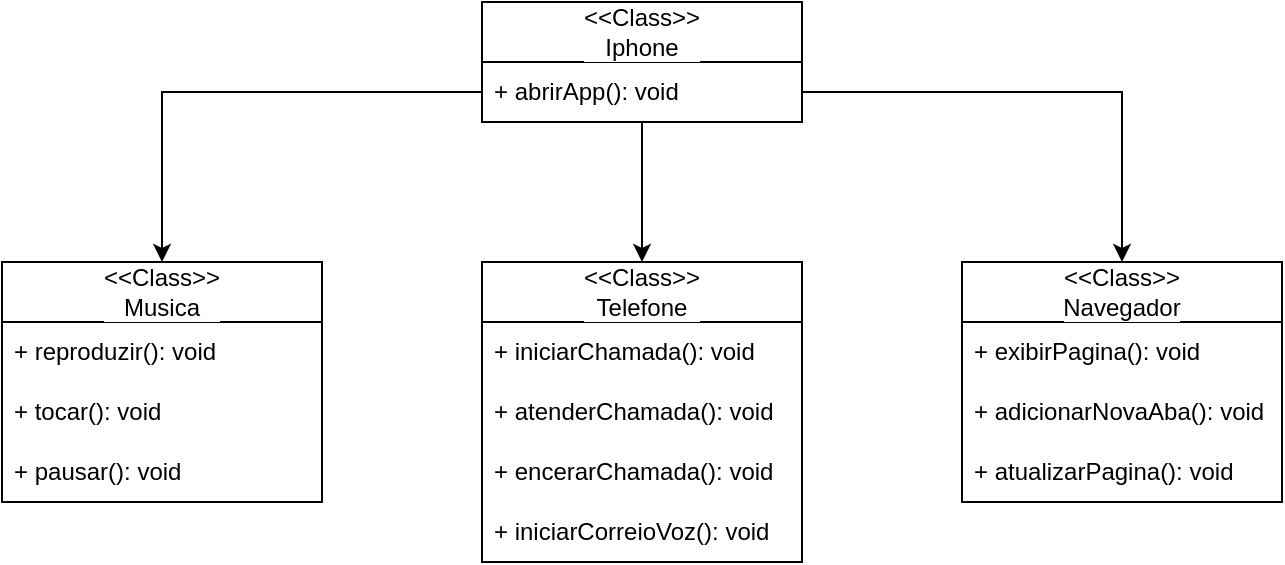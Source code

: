 <mxfile version="22.0.2" type="device">
  <diagram name="Página-1" id="oYRwwUOioZsQs9t3Dgos">
    <mxGraphModel dx="1050" dy="534" grid="1" gridSize="10" guides="1" tooltips="1" connect="1" arrows="1" fold="1" page="1" pageScale="1" pageWidth="827" pageHeight="1169" math="0" shadow="0">
      <root>
        <mxCell id="0" />
        <mxCell id="1" parent="0" />
        <mxCell id="zZI6N5RP0daqinVVUmQy-20" style="edgeStyle=orthogonalEdgeStyle;rounded=0;orthogonalLoop=1;jettySize=auto;html=1;entryX=0.5;entryY=0;entryDx=0;entryDy=0;labelBackgroundColor=default;" edge="1" parent="1" source="zZI6N5RP0daqinVVUmQy-1" target="zZI6N5RP0daqinVVUmQy-9">
          <mxGeometry relative="1" as="geometry" />
        </mxCell>
        <mxCell id="zZI6N5RP0daqinVVUmQy-1" value="&amp;lt;&amp;lt;Class&amp;gt;&amp;gt;&lt;br&gt;Iphone" style="swimlane;fontStyle=0;childLayout=stackLayout;horizontal=1;startSize=30;horizontalStack=0;resizeParent=1;resizeParentMax=0;resizeLast=0;collapsible=1;marginBottom=0;whiteSpace=wrap;html=1;labelBackgroundColor=default;" vertex="1" parent="1">
          <mxGeometry x="320" y="30" width="160" height="60" as="geometry" />
        </mxCell>
        <mxCell id="zZI6N5RP0daqinVVUmQy-2" value="+ abrirApp(): void" style="text;strokeColor=none;fillColor=none;align=left;verticalAlign=middle;spacingLeft=4;spacingRight=4;overflow=hidden;points=[[0,0.5],[1,0.5]];portConstraint=eastwest;rotatable=0;whiteSpace=wrap;html=1;labelBackgroundColor=none;" vertex="1" parent="zZI6N5RP0daqinVVUmQy-1">
          <mxGeometry y="30" width="160" height="30" as="geometry" />
        </mxCell>
        <mxCell id="zZI6N5RP0daqinVVUmQy-5" value="&amp;lt;&amp;lt;Class&amp;gt;&amp;gt;&lt;br&gt;Musica" style="swimlane;fontStyle=0;childLayout=stackLayout;horizontal=1;startSize=30;horizontalStack=0;resizeParent=1;resizeParentMax=0;resizeLast=0;collapsible=1;marginBottom=0;whiteSpace=wrap;html=1;labelBackgroundColor=default;" vertex="1" parent="1">
          <mxGeometry x="80" y="160" width="160" height="120" as="geometry" />
        </mxCell>
        <mxCell id="zZI6N5RP0daqinVVUmQy-6" value="+ reproduzir(): void" style="text;strokeColor=none;fillColor=none;align=left;verticalAlign=middle;spacingLeft=4;spacingRight=4;overflow=hidden;points=[[0,0.5],[1,0.5]];portConstraint=eastwest;rotatable=0;whiteSpace=wrap;html=1;labelBackgroundColor=none;" vertex="1" parent="zZI6N5RP0daqinVVUmQy-5">
          <mxGeometry y="30" width="160" height="30" as="geometry" />
        </mxCell>
        <mxCell id="zZI6N5RP0daqinVVUmQy-7" value="+ tocar(): void" style="text;strokeColor=none;fillColor=none;align=left;verticalAlign=middle;spacingLeft=4;spacingRight=4;overflow=hidden;points=[[0,0.5],[1,0.5]];portConstraint=eastwest;rotatable=0;whiteSpace=wrap;html=1;labelBackgroundColor=none;" vertex="1" parent="zZI6N5RP0daqinVVUmQy-5">
          <mxGeometry y="60" width="160" height="30" as="geometry" />
        </mxCell>
        <mxCell id="zZI6N5RP0daqinVVUmQy-8" value="+ pausar(): void" style="text;strokeColor=none;fillColor=none;align=left;verticalAlign=middle;spacingLeft=4;spacingRight=4;overflow=hidden;points=[[0,0.5],[1,0.5]];portConstraint=eastwest;rotatable=0;whiteSpace=wrap;html=1;labelBackgroundColor=none;" vertex="1" parent="zZI6N5RP0daqinVVUmQy-5">
          <mxGeometry y="90" width="160" height="30" as="geometry" />
        </mxCell>
        <mxCell id="zZI6N5RP0daqinVVUmQy-9" value="&amp;lt;&amp;lt;Class&amp;gt;&amp;gt;&lt;br&gt;Telefone" style="swimlane;fontStyle=0;childLayout=stackLayout;horizontal=1;startSize=30;horizontalStack=0;resizeParent=1;resizeParentMax=0;resizeLast=0;collapsible=1;marginBottom=0;whiteSpace=wrap;html=1;labelBackgroundColor=default;" vertex="1" parent="1">
          <mxGeometry x="320" y="160" width="160" height="150" as="geometry" />
        </mxCell>
        <mxCell id="zZI6N5RP0daqinVVUmQy-10" value="+ iniciarChamada(): void" style="text;strokeColor=none;fillColor=none;align=left;verticalAlign=middle;spacingLeft=4;spacingRight=4;overflow=hidden;points=[[0,0.5],[1,0.5]];portConstraint=eastwest;rotatable=0;whiteSpace=wrap;html=1;labelBackgroundColor=none;" vertex="1" parent="zZI6N5RP0daqinVVUmQy-9">
          <mxGeometry y="30" width="160" height="30" as="geometry" />
        </mxCell>
        <mxCell id="zZI6N5RP0daqinVVUmQy-11" value="+ atenderChamada(): void" style="text;strokeColor=none;fillColor=none;align=left;verticalAlign=middle;spacingLeft=4;spacingRight=4;overflow=hidden;points=[[0,0.5],[1,0.5]];portConstraint=eastwest;rotatable=0;whiteSpace=wrap;html=1;labelBackgroundColor=none;" vertex="1" parent="zZI6N5RP0daqinVVUmQy-9">
          <mxGeometry y="60" width="160" height="30" as="geometry" />
        </mxCell>
        <mxCell id="zZI6N5RP0daqinVVUmQy-13" value="+ encerarChamada(): void" style="text;strokeColor=none;fillColor=none;align=left;verticalAlign=middle;spacingLeft=4;spacingRight=4;overflow=hidden;points=[[0,0.5],[1,0.5]];portConstraint=eastwest;rotatable=0;whiteSpace=wrap;html=1;labelBackgroundColor=none;" vertex="1" parent="zZI6N5RP0daqinVVUmQy-9">
          <mxGeometry y="90" width="160" height="30" as="geometry" />
        </mxCell>
        <mxCell id="zZI6N5RP0daqinVVUmQy-12" value="+ iniciarCorreioVoz(): void" style="text;strokeColor=none;fillColor=none;align=left;verticalAlign=middle;spacingLeft=4;spacingRight=4;overflow=hidden;points=[[0,0.5],[1,0.5]];portConstraint=eastwest;rotatable=0;whiteSpace=wrap;html=1;labelBackgroundColor=none;" vertex="1" parent="zZI6N5RP0daqinVVUmQy-9">
          <mxGeometry y="120" width="160" height="30" as="geometry" />
        </mxCell>
        <mxCell id="zZI6N5RP0daqinVVUmQy-14" value="&amp;lt;&amp;lt;Class&amp;gt;&amp;gt;&lt;br&gt;Navegador" style="swimlane;fontStyle=0;childLayout=stackLayout;horizontal=1;startSize=30;horizontalStack=0;resizeParent=1;resizeParentMax=0;resizeLast=0;collapsible=1;marginBottom=0;whiteSpace=wrap;html=1;labelBackgroundColor=default;" vertex="1" parent="1">
          <mxGeometry x="560" y="160" width="160" height="120" as="geometry" />
        </mxCell>
        <mxCell id="zZI6N5RP0daqinVVUmQy-15" value="+ exibirPagina(): void" style="text;strokeColor=none;fillColor=none;align=left;verticalAlign=middle;spacingLeft=4;spacingRight=4;overflow=hidden;points=[[0,0.5],[1,0.5]];portConstraint=eastwest;rotatable=0;whiteSpace=wrap;html=1;labelBackgroundColor=none;" vertex="1" parent="zZI6N5RP0daqinVVUmQy-14">
          <mxGeometry y="30" width="160" height="30" as="geometry" />
        </mxCell>
        <mxCell id="zZI6N5RP0daqinVVUmQy-16" value="+ adicionarNovaAba(): void" style="text;strokeColor=none;fillColor=none;align=left;verticalAlign=middle;spacingLeft=4;spacingRight=4;overflow=hidden;points=[[0,0.5],[1,0.5]];portConstraint=eastwest;rotatable=0;whiteSpace=wrap;html=1;labelBackgroundColor=none;" vertex="1" parent="zZI6N5RP0daqinVVUmQy-14">
          <mxGeometry y="60" width="160" height="30" as="geometry" />
        </mxCell>
        <mxCell id="zZI6N5RP0daqinVVUmQy-17" value="+ atualizarPagina(): void" style="text;strokeColor=none;fillColor=none;align=left;verticalAlign=middle;spacingLeft=4;spacingRight=4;overflow=hidden;points=[[0,0.5],[1,0.5]];portConstraint=eastwest;rotatable=0;whiteSpace=wrap;html=1;labelBackgroundColor=none;" vertex="1" parent="zZI6N5RP0daqinVVUmQy-14">
          <mxGeometry y="90" width="160" height="30" as="geometry" />
        </mxCell>
        <mxCell id="zZI6N5RP0daqinVVUmQy-18" style="edgeStyle=orthogonalEdgeStyle;rounded=0;orthogonalLoop=1;jettySize=auto;html=1;entryX=0.5;entryY=0;entryDx=0;entryDy=0;labelBackgroundColor=default;" edge="1" parent="1" source="zZI6N5RP0daqinVVUmQy-2" target="zZI6N5RP0daqinVVUmQy-5">
          <mxGeometry relative="1" as="geometry" />
        </mxCell>
        <mxCell id="zZI6N5RP0daqinVVUmQy-19" style="edgeStyle=orthogonalEdgeStyle;rounded=0;orthogonalLoop=1;jettySize=auto;html=1;entryX=0.5;entryY=0;entryDx=0;entryDy=0;labelBackgroundColor=default;" edge="1" parent="1" source="zZI6N5RP0daqinVVUmQy-2" target="zZI6N5RP0daqinVVUmQy-14">
          <mxGeometry relative="1" as="geometry" />
        </mxCell>
      </root>
    </mxGraphModel>
  </diagram>
</mxfile>
